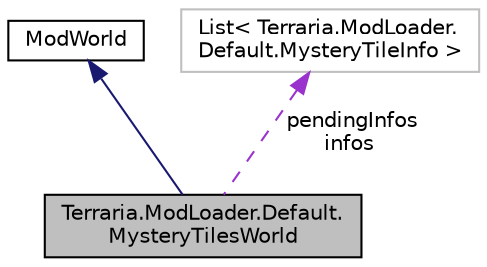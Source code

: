 digraph "Terraria.ModLoader.Default.MysteryTilesWorld"
{
  edge [fontname="Helvetica",fontsize="10",labelfontname="Helvetica",labelfontsize="10"];
  node [fontname="Helvetica",fontsize="10",shape=record];
  Node2 [label="Terraria.ModLoader.Default.\lMysteryTilesWorld",height=0.2,width=0.4,color="black", fillcolor="grey75", style="filled", fontcolor="black"];
  Node3 -> Node2 [dir="back",color="midnightblue",fontsize="10",style="solid",fontname="Helvetica"];
  Node3 [label="ModWorld",height=0.2,width=0.4,color="black", fillcolor="white", style="filled",URL="$class_terraria_1_1_mod_loader_1_1_mod_world.html",tooltip="A ModWorld instance represents an extension of a World. You can store fields in the ModWorld classes ..."];
  Node4 -> Node2 [dir="back",color="darkorchid3",fontsize="10",style="dashed",label=" pendingInfos\ninfos" ,fontname="Helvetica"];
  Node4 [label="List\< Terraria.ModLoader.\lDefault.MysteryTileInfo \>",height=0.2,width=0.4,color="grey75", fillcolor="white", style="filled"];
}
